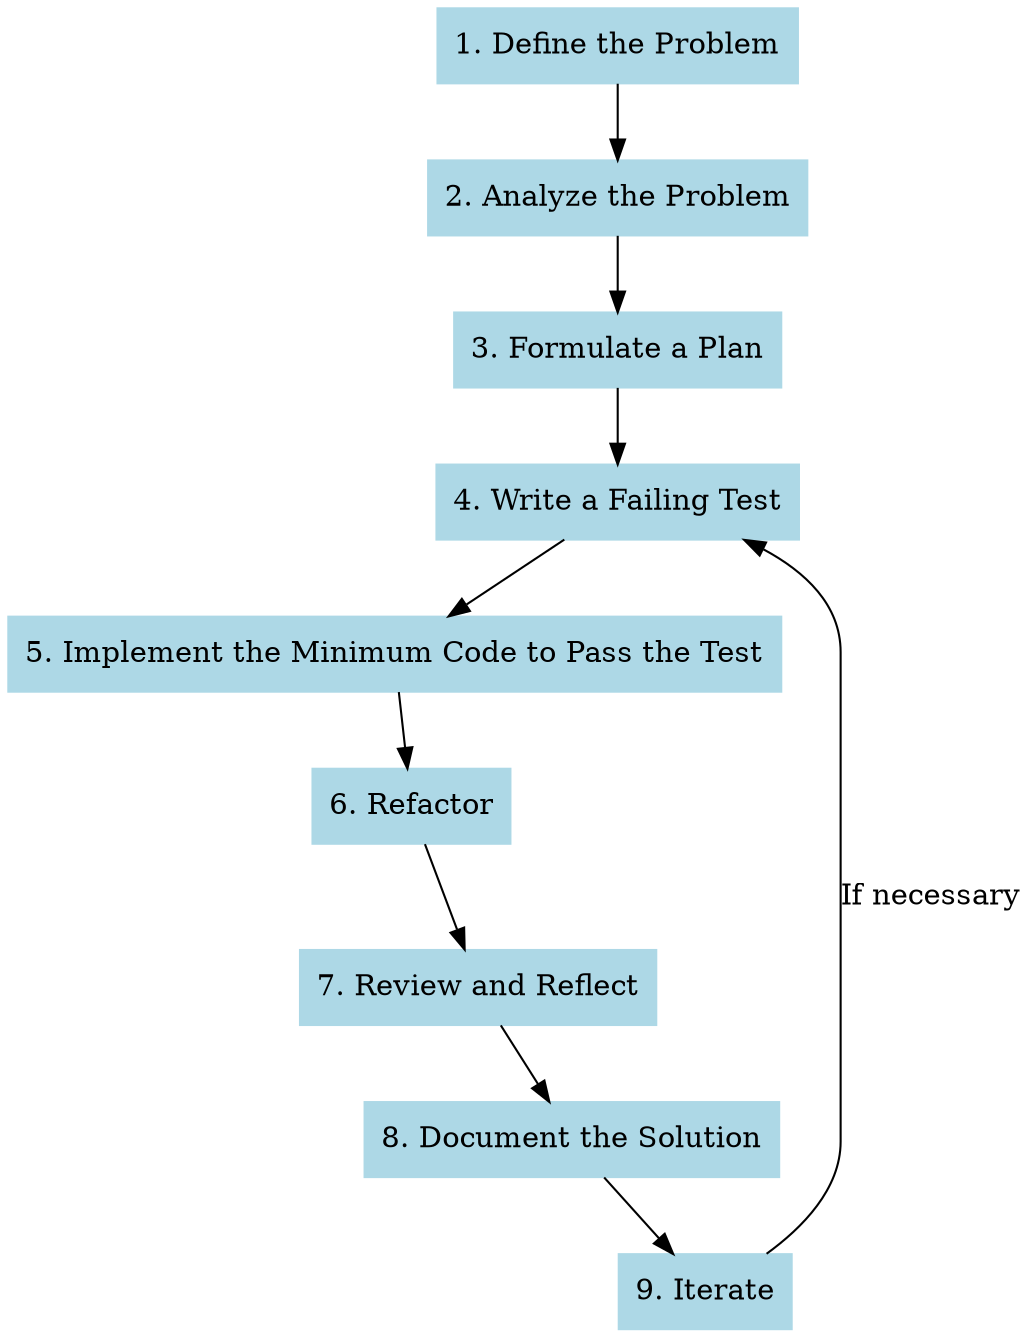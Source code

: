 digraph G {
  node [shape=box, style=filled, color=lightblue];

  "1. Define the Problem" [tooltip="Understand the problem thoroughly and express it in clear, concise terms."]
  "2. Analyze the Problem" [tooltip="Break down the problem into smaller, manageable parts. This is often referred to as decomposition."]
  "3. Formulate a Plan" [tooltip="Decide on how to tackle each part of the problem. This involves considering what tools, algorithms, or data structures you might use."]
  "4. Write a Failing Test" [tooltip="Before you start writing code to solve the problem, write a test that will pass when the problem is solved. This is the 'Red' phase of the Red-Green-Refactor cycle in TDD."]
  "5. Implement the Minimum Code to Pass the Test" [tooltip="Write just enough code to make the test pass. This is the 'Green' phase."]
  "6. Refactor" [tooltip="Now that your code is working, improve it without changing its behavior. Make it more readable, remove duplication, etc. This is the 'Refactor' phase."]
  "7. Review and Reflect" [tooltip="Take some time to review your code. Could it be more efficient? More readable? Is there anything you could learn from this problem that could be applied to future problems?"]
  "8. Document the Solution" [tooltip="Good documentation helps others understand your code and can also be useful for future you. Document your process, the decisions you made, any issues you encountered, and how you solved them."]
  "9. Iterate" [tooltip="If necessary, return to step 4 with new or remaining problems. This process is often iterative, with each cycle improving upon the previous solution."]

  "1. Define the Problem" -> "2. Analyze the Problem"
  "2. Analyze the Problem" -> "3. Formulate a Plan"
  "3. Formulate a Plan" -> "4. Write a Failing Test"
  "4. Write a Failing Test" -> "5. Implement the Minimum Code to Pass the Test"
  "5. Implement the Minimum Code to Pass the Test" -> "6. Refactor"
  "6. Refactor" -> "7. Review and Reflect"
  "7. Review and Reflect" -> "8. Document the Solution"
  "8. Document the Solution" -> "9. Iterate"
  "9. Iterate" -> "4. Write a Failing Test" [label="If necessary"]
}
